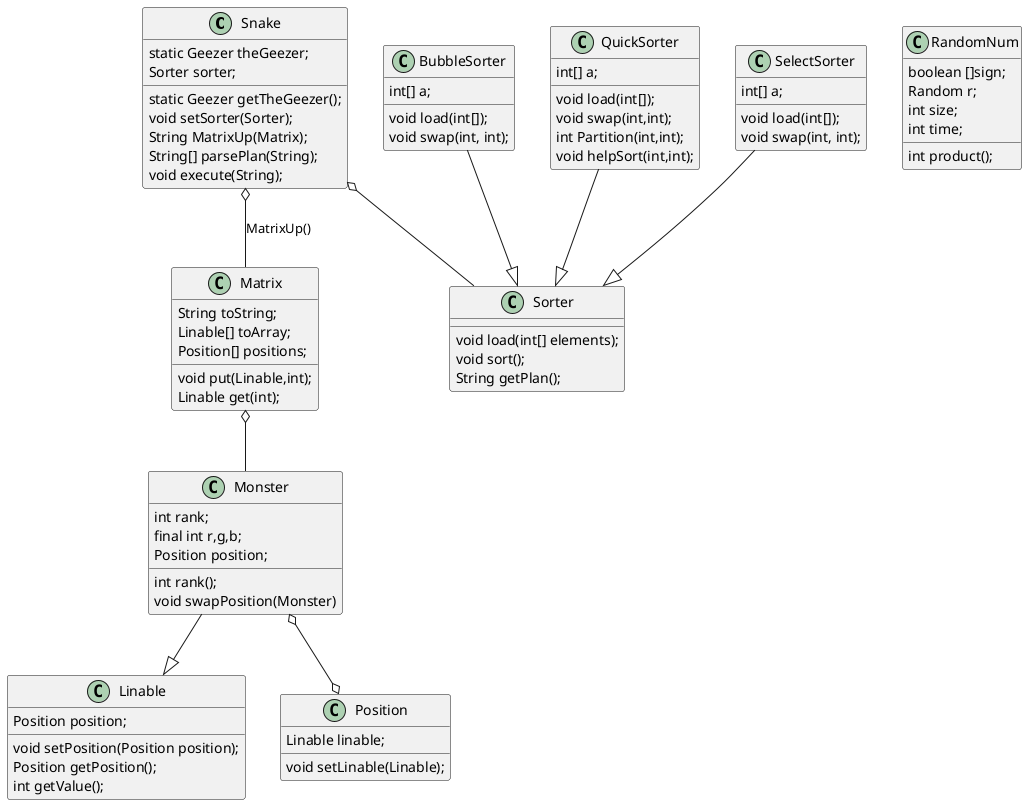 @startuml

class Snake{
    static Geezer theGeezer;
    Sorter sorter;


    static Geezer getTheGeezer();
    void setSorter(Sorter);
    String MatrixUp(Matrix);
    String[] parsePlan(String);
    void execute(String);
}

class Monster{
    int rank;
    final int r,g,b;
    Position position;

    int rank();
    void swapPosition(Monster)
}


class Linable{
    Position position;

    void setPosition(Position position);
    Position getPosition();
    int getValue();
}
class Matrix{
    String toString;
    Linable[] toArray;
    Position[] positions;

    void put(Linable,int);
    Linable get(int);
}

class Position{

    Linable linable;
    void setLinable(Linable);
}

class Sorter{
    void load(int[] elements);
    void sort();
    String getPlan();
}
class BubbleSorter{
    int[] a;
    void load(int[]);
    void swap(int, int);
}

class QuickSorter{
    int[] a;
    void load(int[]);
    void swap(int,int);
    int Partition(int,int);
    void helpSort(int,int);
}

class SelectSorter{
    int[] a;
    void load(int[]);
    void swap(int, int);
}
class RandomNum{
    boolean []sign;
    Random r;
    int size;
    int time;

    int product();
}
BubbleSorter --|> Sorter
QuickSorter --|> Sorter
Monster --|>Linable
SelectSorter --|>Sorter

Matrix o-- Monster
Monster o--o Position
Snake o-- Sorter
Snake o-- Matrix :MatrixUp()


@enduml